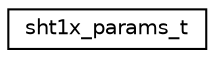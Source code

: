 digraph "Graphical Class Hierarchy"
{
 // LATEX_PDF_SIZE
  edge [fontname="Helvetica",fontsize="10",labelfontname="Helvetica",labelfontsize="10"];
  node [fontname="Helvetica",fontsize="10",shape=record];
  rankdir="LR";
  Node0 [label="sht1x_params_t",height=0.2,width=0.4,color="black", fillcolor="white", style="filled",URL="$structsht1x__params__t.html",tooltip="Parameters required to set up the SHT10/11/15 device driver."];
}
